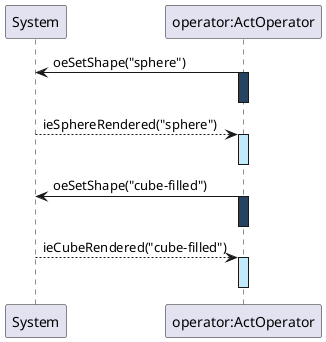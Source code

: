 @startuml
participant System as system
participant "operator:ActOperator" as operator

operator -> system : oeSetShape("sphere")
activate operator #274364
deactivate operator

system --> operator : ieSphereRendered("sphere")
activate operator #C0EBFD
deactivate operator

operator -> system : oeSetShape("cube-filled")
activate operator #274364
deactivate operator

system --> operator : ieCubeRendered("cube-filled")
activate operator #C0EBFD
deactivate operator
@enduml